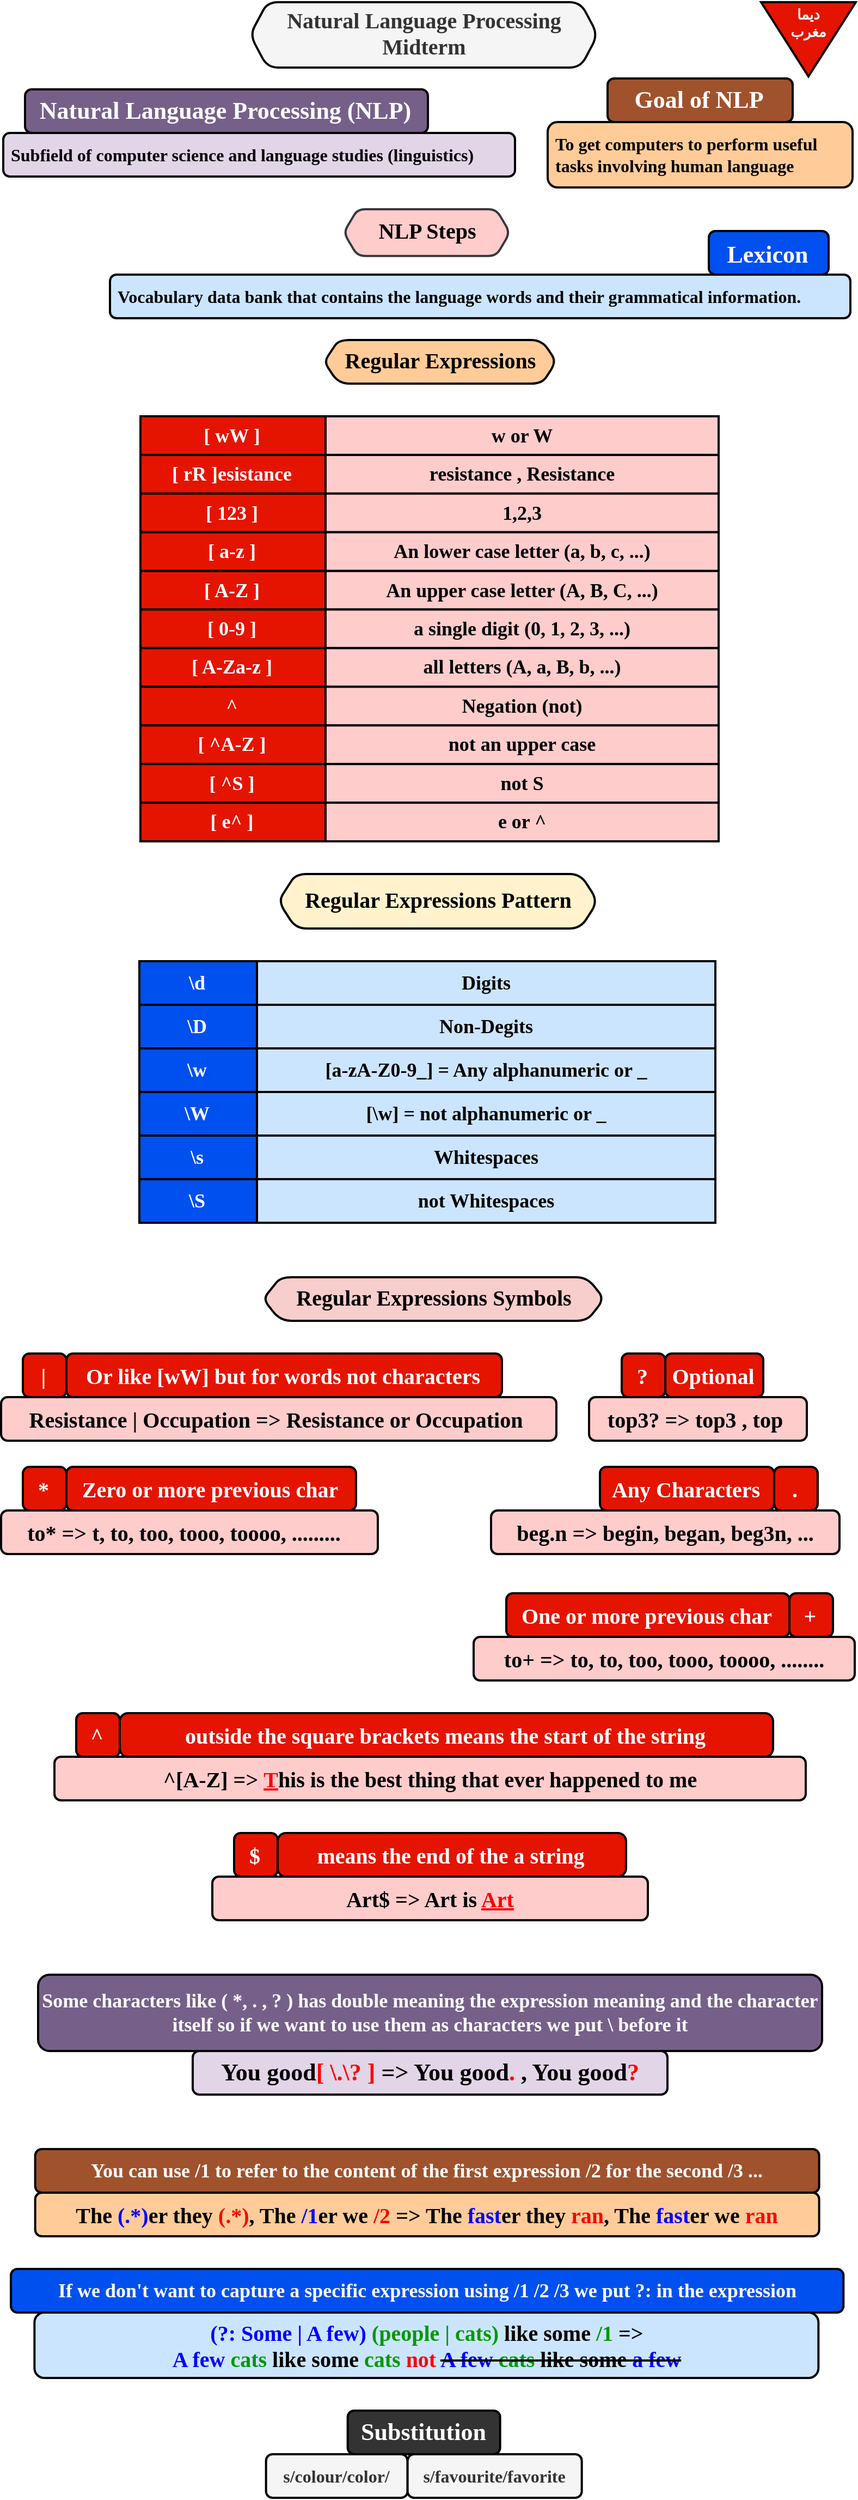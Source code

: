 <mxfile version="24.7.5">
  <diagram name="Page-1" id="H2CSAKvtktDG9g0-fRVA">
    <mxGraphModel dx="1050" dy="638" grid="1" gridSize="10" guides="1" tooltips="1" connect="1" arrows="1" fold="1" page="1" pageScale="1" pageWidth="827" pageHeight="1169" math="0" shadow="0">
      <root>
        <mxCell id="0" />
        <mxCell id="1" parent="0" />
        <mxCell id="0LFpcwXQzsJV74NRomSd-1" value="ديما&lt;br style=&quot;font-size: 13px;&quot;&gt;مغرب" style="triangle;whiteSpace=wrap;html=1;dashed=0;direction=south;fillColor=#e51400;fontColor=#ffffff;strokeColor=#000000;strokeWidth=2;fontFamily=Kufam;fontSource=https%3A%2F%2Ffonts.googleapis.com%2Fcss%3Ffamily%3DKufam;verticalAlign=top;spacingTop=-3;fontStyle=1;fontSize=13;spacingLeft=0;" parent="1" vertex="1">
          <mxGeometry x="720" y="20" width="87" height="68.13" as="geometry" />
        </mxCell>
        <mxCell id="0LFpcwXQzsJV74NRomSd-2" value="Natural Language Processing Midterm" style="shape=hexagon;perimeter=hexagonPerimeter2;whiteSpace=wrap;fixedSize=1;size=16;fillColor=#f5f5f5;strokeColor=#000000;fontFamily=ADLaM Display;fontSize=20;strokeWidth=2;align=center;spacingLeft=0;spacingBottom=5;fillStyle=hachure;fontStyle=1;rounded=1;fontSource=https%3A%2F%2Ffonts.googleapis.com%2Fcss%3Ffamily%3DADLaM%2BDisplay;fontColor=#333333;" parent="1" vertex="1">
          <mxGeometry x="250.68" y="20" width="319.32" height="60" as="geometry" />
        </mxCell>
        <mxCell id="0LFpcwXQzsJV74NRomSd-37" value="" style="group;fontFamily=Mina;fontSource=https%3A%2F%2Ffonts.googleapis.com%2Fcss%3Ffamily%3DMina;" parent="1" vertex="1" connectable="0">
          <mxGeometry x="24" y="100" width="470" height="80" as="geometry" />
        </mxCell>
        <mxCell id="0LFpcwXQzsJV74NRomSd-38" value="Subfield of computer science and language studies (linguistics)" style="rounded=1;whiteSpace=wrap;html=1;hachureGap=4;fontFamily=Mina;strokeWidth=2;fillColor=#e1d5e7;strokeColor=#000000;fontSize=16;fontStyle=1;labelBorderColor=none;textShadow=0;labelBackgroundColor=none;align=left;spacing=7;verticalAlign=middle;fontSource=https%3A%2F%2Ffonts.googleapis.com%2Fcss%3Ffamily%3DMina;" parent="0LFpcwXQzsJV74NRomSd-37" vertex="1">
          <mxGeometry y="40" width="470" height="40" as="geometry" />
        </mxCell>
        <mxCell id="0LFpcwXQzsJV74NRomSd-39" value="Natural Language Processing (NLP)" style="rounded=1;whiteSpace=wrap;html=1;hachureGap=4;fontFamily=Mina;strokeWidth=2;fillColor=#76608a;strokeColor=#000000;fontSize=22;fontStyle=1;labelBorderColor=none;textShadow=0;labelBackgroundColor=none;align=center;spacing=5;verticalAlign=middle;spacingTop=0;spacingRight=2;fontColor=#ffffff;container=0;fontSource=https%3A%2F%2Ffonts.googleapis.com%2Fcss%3Ffamily%3DMina;" parent="0LFpcwXQzsJV74NRomSd-37" vertex="1">
          <mxGeometry x="20" width="370" height="40" as="geometry" />
        </mxCell>
        <mxCell id="0LFpcwXQzsJV74NRomSd-43" value="" style="group;flipH=1;fontFamily=Mina;fontSource=https%3A%2F%2Ffonts.googleapis.com%2Fcss%3Ffamily%3DMina;" parent="1" vertex="1" connectable="0">
          <mxGeometry x="524" y="90" width="280" height="100" as="geometry" />
        </mxCell>
        <mxCell id="0LFpcwXQzsJV74NRomSd-44" value="To get computers to perform useful tasks involving human language" style="rounded=1;whiteSpace=wrap;html=1;hachureGap=4;fontFamily=Mina;strokeWidth=2;fillColor=#ffcc99;strokeColor=#000000;fontSize=16;fontStyle=1;labelBorderColor=none;textShadow=0;labelBackgroundColor=none;align=left;spacing=7;verticalAlign=middle;fontSource=https%3A%2F%2Ffonts.googleapis.com%2Fcss%3Ffamily%3DMina;" parent="0LFpcwXQzsJV74NRomSd-43" vertex="1">
          <mxGeometry y="40" width="280" height="60" as="geometry" />
        </mxCell>
        <mxCell id="0LFpcwXQzsJV74NRomSd-45" value="Goal of NLP" style="rounded=1;whiteSpace=wrap;html=1;hachureGap=4;fontFamily=Mina;strokeWidth=2;fillColor=#a0522d;strokeColor=#000000;fontSize=22;fontStyle=1;labelBorderColor=none;textShadow=0;labelBackgroundColor=none;align=center;spacing=5;verticalAlign=middle;spacingTop=0;spacingRight=2;fontColor=#ffffff;container=0;fontSource=https%3A%2F%2Ffonts.googleapis.com%2Fcss%3Ffamily%3DMina;" parent="0LFpcwXQzsJV74NRomSd-43" vertex="1">
          <mxGeometry x="55" width="170" height="40" as="geometry" />
        </mxCell>
        <mxCell id="0LFpcwXQzsJV74NRomSd-59" value="" style="group;flipH=1;" parent="1" vertex="1" connectable="0">
          <mxGeometry x="122" y="230" width="680" height="80" as="geometry" />
        </mxCell>
        <mxCell id="0LFpcwXQzsJV74NRomSd-60" value="Vocabulary data bank that contains the language words and their grammatical information." style="rounded=1;whiteSpace=wrap;html=1;hachureGap=4;fontFamily=Mina;strokeWidth=2;fillColor=#cce5ff;strokeColor=#000000;fontSize=16;fontStyle=1;labelBorderColor=none;textShadow=0;labelBackgroundColor=none;align=left;spacing=7;verticalAlign=middle;" parent="0LFpcwXQzsJV74NRomSd-59" vertex="1">
          <mxGeometry y="40" width="680" height="40" as="geometry" />
        </mxCell>
        <mxCell id="0LFpcwXQzsJV74NRomSd-61" value="Lexicon" style="rounded=1;whiteSpace=wrap;html=1;hachureGap=4;fontFamily=Mina;strokeWidth=2;fillColor=#0050ef;strokeColor=#000000;fontSize=22;fontStyle=1;labelBorderColor=none;textShadow=0;labelBackgroundColor=none;align=center;spacing=5;verticalAlign=middle;spacingTop=3;spacingRight=2;fontColor=#ffffff;container=0;" parent="0LFpcwXQzsJV74NRomSd-59" vertex="1">
          <mxGeometry x="550" width="110" height="40" as="geometry" />
        </mxCell>
        <mxCell id="0LFpcwXQzsJV74NRomSd-63" value="Regular Expressions" style="shape=hexagon;perimeter=hexagonPerimeter2;whiteSpace=wrap;fixedSize=1;size=13.32;fillColor=#ffcc99;strokeColor=#000000;fontFamily=ADLaM Display;fontSize=20;strokeWidth=2;align=center;spacingLeft=0;spacingBottom=5;fillStyle=hachure;fontStyle=1;rounded=1;fontSource=https%3A%2F%2Ffonts.googleapis.com%2Fcss%3Ffamily%3DADLaM%2BDisplay;" parent="1" vertex="1">
          <mxGeometry x="318.68" y="330" width="213.32" height="40" as="geometry" />
        </mxCell>
        <mxCell id="0LFpcwXQzsJV74NRomSd-135" value="" style="group;rounded=1;arcSize=0;fontSize=18;" parent="1" vertex="1" connectable="0">
          <mxGeometry x="150" y="400" width="531" height="390" as="geometry" />
        </mxCell>
        <mxCell id="0LFpcwXQzsJV74NRomSd-66" value="[ wW ]" style="rounded=1;whiteSpace=wrap;html=1;hachureGap=4;fontFamily=Oxanium;strokeWidth=2;fillColor=#e51400;strokeColor=#000000;fontSize=18;fontStyle=1;labelBorderColor=none;textShadow=0;labelBackgroundColor=none;align=center;spacing=5;verticalAlign=middle;spacingTop=0;spacingRight=2;fontColor=#ffffff;container=0;arcSize=0;fontSource=https%3A%2F%2Ffonts.googleapis.com%2Fcss%3Ffamily%3DOxanium;" parent="0LFpcwXQzsJV74NRomSd-135" vertex="1">
          <mxGeometry width="170" height="35.455" as="geometry" />
        </mxCell>
        <mxCell id="0LFpcwXQzsJV74NRomSd-89" value="[ rR ]esistance" style="rounded=1;whiteSpace=wrap;html=1;hachureGap=4;fontFamily=Oxanium;strokeWidth=2;fillColor=#e51400;strokeColor=#000000;fontSize=18;fontStyle=1;labelBorderColor=none;textShadow=0;labelBackgroundColor=none;align=center;spacing=5;verticalAlign=middle;spacingTop=0;spacingRight=2;fontColor=#ffffff;container=0;arcSize=0;fontSource=https%3A%2F%2Ffonts.googleapis.com%2Fcss%3Ffamily%3DOxanium;" parent="0LFpcwXQzsJV74NRomSd-135" vertex="1">
          <mxGeometry y="35.455" width="170" height="35.455" as="geometry" />
        </mxCell>
        <mxCell id="0LFpcwXQzsJV74NRomSd-93" value="[ 123 ]" style="rounded=1;whiteSpace=wrap;html=1;hachureGap=4;fontFamily=Oxanium;strokeWidth=2;fillColor=#e51400;strokeColor=#000000;fontSize=18;fontStyle=1;labelBorderColor=none;textShadow=0;labelBackgroundColor=none;align=center;spacing=5;verticalAlign=middle;spacingTop=0;spacingRight=2;fontColor=#ffffff;container=0;arcSize=0;fontSource=https%3A%2F%2Ffonts.googleapis.com%2Fcss%3Ffamily%3DOxanium;" parent="0LFpcwXQzsJV74NRomSd-135" vertex="1">
          <mxGeometry y="70.909" width="170" height="35.455" as="geometry" />
        </mxCell>
        <mxCell id="0LFpcwXQzsJV74NRomSd-96" value="[ A-Z ]" style="rounded=1;whiteSpace=wrap;html=1;hachureGap=4;fontFamily=Oxanium;strokeWidth=2;fillColor=#e51400;strokeColor=#000000;fontSize=18;fontStyle=1;labelBorderColor=none;textShadow=0;labelBackgroundColor=none;align=center;spacing=5;verticalAlign=middle;spacingTop=0;spacingRight=2;fontColor=#ffffff;container=0;arcSize=0;fontSource=https%3A%2F%2Ffonts.googleapis.com%2Fcss%3Ffamily%3DOxanium;" parent="0LFpcwXQzsJV74NRomSd-135" vertex="1">
          <mxGeometry y="141.818" width="170" height="35.455" as="geometry" />
        </mxCell>
        <mxCell id="0LFpcwXQzsJV74NRomSd-100" value="[ a-z ]" style="rounded=1;whiteSpace=wrap;html=1;hachureGap=4;fontFamily=Oxanium;strokeWidth=2;fillColor=#e51400;strokeColor=#000000;fontSize=18;fontStyle=1;labelBorderColor=none;textShadow=0;labelBackgroundColor=none;align=center;spacing=5;verticalAlign=middle;spacingTop=0;spacingRight=2;fontColor=#ffffff;container=0;arcSize=0;fontSource=https%3A%2F%2Ffonts.googleapis.com%2Fcss%3Ffamily%3DOxanium;" parent="0LFpcwXQzsJV74NRomSd-135" vertex="1">
          <mxGeometry y="106.364" width="170" height="35.455" as="geometry" />
        </mxCell>
        <mxCell id="0LFpcwXQzsJV74NRomSd-103" value="[ 0-9 ]" style="rounded=1;whiteSpace=wrap;html=1;hachureGap=4;fontFamily=Oxanium;strokeWidth=2;fillColor=#e51400;strokeColor=#000000;fontSize=18;fontStyle=1;labelBorderColor=none;textShadow=0;labelBackgroundColor=none;align=center;spacing=5;verticalAlign=middle;spacingTop=0;spacingRight=2;fontColor=#ffffff;container=0;arcSize=0;fontSource=https%3A%2F%2Ffonts.googleapis.com%2Fcss%3Ffamily%3DOxanium;" parent="0LFpcwXQzsJV74NRomSd-135" vertex="1">
          <mxGeometry y="177.273" width="170" height="35.455" as="geometry" />
        </mxCell>
        <mxCell id="0LFpcwXQzsJV74NRomSd-108" value="[ A-Za-z ]" style="rounded=1;whiteSpace=wrap;html=1;hachureGap=4;fontFamily=Oxanium;strokeWidth=2;fillColor=#e51400;strokeColor=#000000;fontSize=18;fontStyle=1;labelBorderColor=none;textShadow=0;labelBackgroundColor=none;align=center;spacing=5;verticalAlign=middle;spacingTop=0;spacingRight=2;fontColor=#ffffff;container=0;arcSize=0;fontSource=https%3A%2F%2Ffonts.googleapis.com%2Fcss%3Ffamily%3DOxanium;" parent="0LFpcwXQzsJV74NRomSd-135" vertex="1">
          <mxGeometry y="212.727" width="170" height="35.455" as="geometry" />
        </mxCell>
        <mxCell id="0LFpcwXQzsJV74NRomSd-65" value="w or W" style="rounded=1;whiteSpace=wrap;html=1;hachureGap=4;fontFamily=Oxanium;strokeWidth=2;fillColor=#ffcccc;strokeColor=#000000;fontSize=18;fontStyle=1;labelBorderColor=none;textShadow=0;labelBackgroundColor=none;align=center;spacing=7;verticalAlign=middle;arcSize=0;fontSource=https%3A%2F%2Ffonts.googleapis.com%2Fcss%3Ffamily%3DOxanium;horizontal=1;" parent="0LFpcwXQzsJV74NRomSd-135" vertex="1">
          <mxGeometry x="170" width="361" height="35.455" as="geometry" />
        </mxCell>
        <mxCell id="0LFpcwXQzsJV74NRomSd-88" value="resistance , Resistance" style="rounded=1;whiteSpace=wrap;html=1;hachureGap=4;fontFamily=Oxanium;strokeWidth=2;fillColor=#ffcccc;strokeColor=#000000;fontSize=18;fontStyle=1;labelBorderColor=none;textShadow=0;labelBackgroundColor=none;align=center;spacing=7;verticalAlign=middle;arcSize=0;fontSource=https%3A%2F%2Ffonts.googleapis.com%2Fcss%3Ffamily%3DOxanium;horizontal=1;" parent="0LFpcwXQzsJV74NRomSd-135" vertex="1">
          <mxGeometry x="170" y="35.455" width="361" height="35.455" as="geometry" />
        </mxCell>
        <mxCell id="0LFpcwXQzsJV74NRomSd-92" value="1,2,3" style="rounded=1;whiteSpace=wrap;html=1;hachureGap=4;fontFamily=Oxanium;strokeWidth=2;fillColor=#ffcccc;strokeColor=#000000;fontSize=18;fontStyle=1;labelBorderColor=none;textShadow=0;labelBackgroundColor=none;align=center;spacing=7;verticalAlign=middle;arcSize=0;fontSource=https%3A%2F%2Ffonts.googleapis.com%2Fcss%3Ffamily%3DOxanium;horizontal=1;" parent="0LFpcwXQzsJV74NRomSd-135" vertex="1">
          <mxGeometry x="170" y="70.909" width="361" height="35.455" as="geometry" />
        </mxCell>
        <mxCell id="0LFpcwXQzsJV74NRomSd-95" value="An upper case letter (A, B, C, ...)" style="rounded=1;whiteSpace=wrap;html=1;hachureGap=4;fontFamily=Oxanium;strokeWidth=2;fillColor=#ffcccc;strokeColor=#000000;fontSize=18;fontStyle=1;labelBorderColor=none;textShadow=0;labelBackgroundColor=none;align=center;spacing=7;verticalAlign=middle;arcSize=0;fontSource=https%3A%2F%2Ffonts.googleapis.com%2Fcss%3Ffamily%3DOxanium;horizontal=1;" parent="0LFpcwXQzsJV74NRomSd-135" vertex="1">
          <mxGeometry x="170" y="141.818" width="361" height="35.455" as="geometry" />
        </mxCell>
        <mxCell id="0LFpcwXQzsJV74NRomSd-99" value="An lower case letter (a, b, c, ...)" style="rounded=1;whiteSpace=wrap;html=1;hachureGap=4;fontFamily=Oxanium;strokeWidth=2;fillColor=#ffcccc;strokeColor=#000000;fontSize=18;fontStyle=1;labelBorderColor=none;textShadow=0;labelBackgroundColor=none;align=center;spacing=7;verticalAlign=middle;arcSize=0;fontSource=https%3A%2F%2Ffonts.googleapis.com%2Fcss%3Ffamily%3DOxanium;horizontal=1;" parent="0LFpcwXQzsJV74NRomSd-135" vertex="1">
          <mxGeometry x="170" y="106.364" width="361" height="35.455" as="geometry" />
        </mxCell>
        <mxCell id="0LFpcwXQzsJV74NRomSd-102" value="a single digit (0, 1, 2, 3, ...)" style="rounded=1;whiteSpace=wrap;html=1;hachureGap=4;fontFamily=Oxanium;strokeWidth=2;fillColor=#ffcccc;strokeColor=#000000;fontSize=18;fontStyle=1;labelBorderColor=none;textShadow=0;labelBackgroundColor=none;align=center;spacing=7;verticalAlign=middle;arcSize=0;fontSource=https%3A%2F%2Ffonts.googleapis.com%2Fcss%3Ffamily%3DOxanium;horizontal=1;" parent="0LFpcwXQzsJV74NRomSd-135" vertex="1">
          <mxGeometry x="170" y="177.273" width="361" height="35.455" as="geometry" />
        </mxCell>
        <mxCell id="0LFpcwXQzsJV74NRomSd-107" value="all letters (A, a, B, b, ...)" style="rounded=1;whiteSpace=wrap;html=1;hachureGap=4;fontFamily=Oxanium;strokeWidth=2;fillColor=#ffcccc;strokeColor=#000000;fontSize=18;fontStyle=1;labelBorderColor=none;textShadow=0;labelBackgroundColor=none;align=center;spacing=7;verticalAlign=middle;arcSize=0;fontSource=https%3A%2F%2Ffonts.googleapis.com%2Fcss%3Ffamily%3DOxanium;horizontal=1;" parent="0LFpcwXQzsJV74NRomSd-135" vertex="1">
          <mxGeometry x="170" y="212.727" width="361" height="35.455" as="geometry" />
        </mxCell>
        <mxCell id="0LFpcwXQzsJV74NRomSd-126" value="^" style="rounded=1;whiteSpace=wrap;html=1;hachureGap=4;fontFamily=Oxanium;strokeWidth=2;fillColor=#e51400;strokeColor=#000000;fontSize=18;fontStyle=1;labelBorderColor=none;textShadow=0;labelBackgroundColor=none;align=center;spacing=5;verticalAlign=middle;spacingTop=0;spacingRight=2;fontColor=#ffffff;container=0;arcSize=0;fontSource=https%3A%2F%2Ffonts.googleapis.com%2Fcss%3Ffamily%3DOxanium;" parent="0LFpcwXQzsJV74NRomSd-135" vertex="1">
          <mxGeometry y="248.182" width="170" height="35.455" as="geometry" />
        </mxCell>
        <mxCell id="0LFpcwXQzsJV74NRomSd-127" value="Negation (not)" style="rounded=1;whiteSpace=wrap;html=1;hachureGap=4;fontFamily=Oxanium;strokeWidth=2;fillColor=#ffcccc;strokeColor=#000000;fontSize=18;fontStyle=1;labelBorderColor=none;textShadow=0;labelBackgroundColor=none;align=center;spacing=7;verticalAlign=middle;arcSize=0;fontSource=https%3A%2F%2Ffonts.googleapis.com%2Fcss%3Ffamily%3DOxanium;horizontal=1;" parent="0LFpcwXQzsJV74NRomSd-135" vertex="1">
          <mxGeometry x="170" y="248.182" width="361" height="35.455" as="geometry" />
        </mxCell>
        <mxCell id="0LFpcwXQzsJV74NRomSd-128" value="[ &lt;font style=&quot;font-size: 18px;&quot;&gt;^&lt;/font&gt;A-Z ]" style="rounded=1;whiteSpace=wrap;html=1;hachureGap=4;fontFamily=Oxanium;strokeWidth=2;fillColor=#e51400;strokeColor=#000000;fontSize=18;fontStyle=1;labelBorderColor=none;textShadow=0;labelBackgroundColor=none;align=center;spacing=5;verticalAlign=middle;spacingTop=0;spacingRight=2;fontColor=#ffffff;container=0;arcSize=0;fontSource=https%3A%2F%2Ffonts.googleapis.com%2Fcss%3Ffamily%3DOxanium;" parent="0LFpcwXQzsJV74NRomSd-135" vertex="1">
          <mxGeometry y="283.636" width="170" height="35.455" as="geometry" />
        </mxCell>
        <mxCell id="0LFpcwXQzsJV74NRomSd-129" value="[ ^S ]" style="rounded=1;whiteSpace=wrap;html=1;hachureGap=4;fontFamily=Oxanium;strokeWidth=2;fillColor=#e51400;strokeColor=#000000;fontSize=18;fontStyle=1;labelBorderColor=none;textShadow=0;labelBackgroundColor=none;align=center;spacing=5;verticalAlign=middle;spacingTop=0;spacingRight=2;fontColor=#ffffff;container=0;arcSize=0;fontSource=https%3A%2F%2Ffonts.googleapis.com%2Fcss%3Ffamily%3DOxanium;" parent="0LFpcwXQzsJV74NRomSd-135" vertex="1">
          <mxGeometry y="319.091" width="170" height="35.455" as="geometry" />
        </mxCell>
        <mxCell id="0LFpcwXQzsJV74NRomSd-130" value="[ e^ ]" style="rounded=1;whiteSpace=wrap;html=1;hachureGap=4;fontFamily=Oxanium;strokeWidth=2;fillColor=#e51400;strokeColor=#000000;fontSize=18;fontStyle=1;labelBorderColor=none;textShadow=0;labelBackgroundColor=none;align=center;spacing=5;verticalAlign=middle;spacingTop=0;spacingRight=2;fontColor=#ffffff;container=0;arcSize=0;fontSource=https%3A%2F%2Ffonts.googleapis.com%2Fcss%3Ffamily%3DOxanium;" parent="0LFpcwXQzsJV74NRomSd-135" vertex="1">
          <mxGeometry y="354.545" width="170" height="35.455" as="geometry" />
        </mxCell>
        <mxCell id="0LFpcwXQzsJV74NRomSd-131" value="not an upper case" style="rounded=1;whiteSpace=wrap;html=1;hachureGap=4;fontFamily=Oxanium;strokeWidth=2;fillColor=#ffcccc;strokeColor=#000000;fontSize=18;fontStyle=1;labelBorderColor=none;textShadow=0;labelBackgroundColor=none;align=center;spacing=7;verticalAlign=middle;arcSize=0;fontSource=https%3A%2F%2Ffonts.googleapis.com%2Fcss%3Ffamily%3DOxanium;horizontal=1;" parent="0LFpcwXQzsJV74NRomSd-135" vertex="1">
          <mxGeometry x="170" y="283.636" width="361" height="35.455" as="geometry" />
        </mxCell>
        <mxCell id="0LFpcwXQzsJV74NRomSd-132" value="not S" style="rounded=1;whiteSpace=wrap;html=1;hachureGap=4;fontFamily=Oxanium;strokeWidth=2;fillColor=#ffcccc;strokeColor=#000000;fontSize=18;fontStyle=1;labelBorderColor=none;textShadow=0;labelBackgroundColor=none;align=center;spacing=7;verticalAlign=middle;arcSize=0;fontSource=https%3A%2F%2Ffonts.googleapis.com%2Fcss%3Ffamily%3DOxanium;horizontal=1;" parent="0LFpcwXQzsJV74NRomSd-135" vertex="1">
          <mxGeometry x="170" y="319.091" width="361" height="35.455" as="geometry" />
        </mxCell>
        <mxCell id="0LFpcwXQzsJV74NRomSd-133" value="e or ^" style="rounded=1;whiteSpace=wrap;html=1;hachureGap=4;fontFamily=Oxanium;strokeWidth=2;fillColor=#ffcccc;strokeColor=#000000;fontSize=18;fontStyle=1;labelBorderColor=none;textShadow=0;labelBackgroundColor=none;align=center;spacing=7;verticalAlign=middle;arcSize=0;fontSource=https%3A%2F%2Ffonts.googleapis.com%2Fcss%3Ffamily%3DOxanium;horizontal=1;" parent="0LFpcwXQzsJV74NRomSd-135" vertex="1">
          <mxGeometry x="170" y="354.545" width="361" height="35.455" as="geometry" />
        </mxCell>
        <mxCell id="0LFpcwXQzsJV74NRomSd-137" value="Regular Expressions Pattern" style="shape=hexagon;perimeter=hexagonPerimeter2;whiteSpace=wrap;fixedSize=1;size=16;fillColor=#fff2cc;strokeColor=#000000;fontFamily=ADLaM Display;fontSize=20;strokeWidth=2;align=center;spacingLeft=0;spacingBottom=5;fillStyle=hachure;fontStyle=1;rounded=1;fontSource=https%3A%2F%2Ffonts.googleapis.com%2Fcss%3Ffamily%3DADLaM%2BDisplay;" parent="1" vertex="1">
          <mxGeometry x="276.68" y="820" width="293.32" height="50" as="geometry" />
        </mxCell>
        <mxCell id="0LFpcwXQzsJV74NRomSd-163" value="" style="group;fontSize=18;" parent="1" vertex="1" connectable="0">
          <mxGeometry x="149" y="900" width="529" height="240" as="geometry" />
        </mxCell>
        <mxCell id="0LFpcwXQzsJV74NRomSd-161" value="" style="group;fontSize=18;" parent="0LFpcwXQzsJV74NRomSd-163" vertex="1" connectable="0">
          <mxGeometry width="108" height="240" as="geometry" />
        </mxCell>
        <mxCell id="0LFpcwXQzsJV74NRomSd-139" value="\d" style="rounded=1;whiteSpace=wrap;html=1;hachureGap=4;fontFamily=Oxanium;strokeWidth=2;fillColor=#0050ef;strokeColor=#000000;fontSize=18;fontStyle=1;labelBorderColor=none;textShadow=0;labelBackgroundColor=none;align=center;spacing=5;verticalAlign=middle;spacingTop=0;spacingRight=2;fontColor=#ffffff;container=0;arcSize=0;fontSource=https%3A%2F%2Ffonts.googleapis.com%2Fcss%3Ffamily%3DOxanium;" parent="0LFpcwXQzsJV74NRomSd-161" vertex="1">
          <mxGeometry width="108" height="40" as="geometry" />
        </mxCell>
        <mxCell id="0LFpcwXQzsJV74NRomSd-140" value="\D" style="rounded=1;whiteSpace=wrap;html=1;hachureGap=4;fontFamily=Oxanium;strokeWidth=2;fillColor=#0050ef;strokeColor=#000000;fontSize=18;fontStyle=1;labelBorderColor=none;textShadow=0;labelBackgroundColor=none;align=center;spacing=5;verticalAlign=middle;spacingTop=0;spacingRight=2;fontColor=#ffffff;container=0;arcSize=0;fontSource=https%3A%2F%2Ffonts.googleapis.com%2Fcss%3Ffamily%3DOxanium;" parent="0LFpcwXQzsJV74NRomSd-161" vertex="1">
          <mxGeometry y="40" width="108" height="40" as="geometry" />
        </mxCell>
        <mxCell id="0LFpcwXQzsJV74NRomSd-141" value="\w" style="rounded=1;whiteSpace=wrap;html=1;hachureGap=4;fontFamily=Oxanium;strokeWidth=2;fillColor=#0050ef;strokeColor=#000000;fontSize=18;fontStyle=1;labelBorderColor=none;textShadow=0;labelBackgroundColor=none;align=center;spacing=5;verticalAlign=middle;spacingTop=0;spacingRight=2;fontColor=#ffffff;container=0;arcSize=0;fontSource=https%3A%2F%2Ffonts.googleapis.com%2Fcss%3Ffamily%3DOxanium;" parent="0LFpcwXQzsJV74NRomSd-161" vertex="1">
          <mxGeometry y="80" width="108" height="40" as="geometry" />
        </mxCell>
        <mxCell id="0LFpcwXQzsJV74NRomSd-142" value="\s" style="rounded=1;whiteSpace=wrap;html=1;hachureGap=4;fontFamily=Oxanium;strokeWidth=2;fillColor=#0050ef;strokeColor=#000000;fontSize=18;fontStyle=1;labelBorderColor=none;textShadow=0;labelBackgroundColor=none;align=center;spacing=5;verticalAlign=middle;spacingTop=0;spacingRight=2;fontColor=#ffffff;container=0;arcSize=0;fontSource=https%3A%2F%2Ffonts.googleapis.com%2Fcss%3Ffamily%3DOxanium;" parent="0LFpcwXQzsJV74NRomSd-161" vertex="1">
          <mxGeometry y="160" width="108" height="40" as="geometry" />
        </mxCell>
        <mxCell id="0LFpcwXQzsJV74NRomSd-143" value="\W" style="rounded=1;whiteSpace=wrap;html=1;hachureGap=4;fontFamily=Oxanium;strokeWidth=2;fillColor=#0050ef;strokeColor=#000000;fontSize=18;fontStyle=1;labelBorderColor=none;textShadow=0;labelBackgroundColor=none;align=center;spacing=5;verticalAlign=middle;spacingTop=0;spacingRight=2;fontColor=#ffffff;container=0;arcSize=0;fontSource=https%3A%2F%2Ffonts.googleapis.com%2Fcss%3Ffamily%3DOxanium;" parent="0LFpcwXQzsJV74NRomSd-161" vertex="1">
          <mxGeometry y="120" width="108" height="40" as="geometry" />
        </mxCell>
        <mxCell id="0LFpcwXQzsJV74NRomSd-144" value="\S" style="rounded=1;whiteSpace=wrap;html=1;hachureGap=4;fontFamily=Oxanium;strokeWidth=2;fillColor=#0050ef;strokeColor=#000000;fontSize=18;fontStyle=1;labelBorderColor=none;textShadow=0;labelBackgroundColor=none;align=center;spacing=5;verticalAlign=middle;spacingTop=0;spacingRight=2;fontColor=#ffffff;container=0;arcSize=0;fontSource=https%3A%2F%2Ffonts.googleapis.com%2Fcss%3Ffamily%3DOxanium;" parent="0LFpcwXQzsJV74NRomSd-161" vertex="1">
          <mxGeometry y="200" width="108" height="40" as="geometry" />
        </mxCell>
        <mxCell id="0LFpcwXQzsJV74NRomSd-162" value="" style="group;fontSize=18;" parent="0LFpcwXQzsJV74NRomSd-163" vertex="1" connectable="0">
          <mxGeometry x="108" width="421" height="240" as="geometry" />
        </mxCell>
        <mxCell id="0LFpcwXQzsJV74NRomSd-146" value="Digits" style="rounded=1;whiteSpace=wrap;html=1;hachureGap=4;fontFamily=Oxanium;strokeWidth=2;fillColor=#cce5ff;strokeColor=#000000;fontSize=18;fontStyle=1;labelBorderColor=none;textShadow=0;labelBackgroundColor=none;align=center;spacing=7;verticalAlign=middle;arcSize=0;fontSource=https%3A%2F%2Ffonts.googleapis.com%2Fcss%3Ffamily%3DOxanium;horizontal=1;" parent="0LFpcwXQzsJV74NRomSd-162" vertex="1">
          <mxGeometry width="421.0" height="40" as="geometry" />
        </mxCell>
        <mxCell id="0LFpcwXQzsJV74NRomSd-147" value="Non-Degits" style="rounded=1;whiteSpace=wrap;html=1;hachureGap=4;fontFamily=Oxanium;strokeWidth=2;fillColor=#cce5ff;strokeColor=#000000;fontSize=18;fontStyle=1;labelBorderColor=none;textShadow=0;labelBackgroundColor=none;align=center;spacing=7;verticalAlign=middle;arcSize=0;fontSource=https%3A%2F%2Ffonts.googleapis.com%2Fcss%3Ffamily%3DOxanium;horizontal=1;" parent="0LFpcwXQzsJV74NRomSd-162" vertex="1">
          <mxGeometry y="40" width="421.0" height="40" as="geometry" />
        </mxCell>
        <mxCell id="0LFpcwXQzsJV74NRomSd-148" value="[a-zA-Z0-9_] = Any alphanumeric or _" style="rounded=1;whiteSpace=wrap;html=1;hachureGap=4;fontFamily=Oxanium;strokeWidth=2;fillColor=#cce5ff;strokeColor=#000000;fontSize=18;fontStyle=1;labelBorderColor=none;textShadow=0;labelBackgroundColor=none;align=center;spacing=7;verticalAlign=middle;arcSize=0;fontSource=https%3A%2F%2Ffonts.googleapis.com%2Fcss%3Ffamily%3DOxanium;horizontal=1;" parent="0LFpcwXQzsJV74NRomSd-162" vertex="1">
          <mxGeometry y="80" width="421.0" height="40" as="geometry" />
        </mxCell>
        <mxCell id="0LFpcwXQzsJV74NRomSd-149" value="Whitespaces" style="rounded=1;whiteSpace=wrap;html=1;hachureGap=4;fontFamily=Oxanium;strokeWidth=2;fillColor=#cce5ff;strokeColor=#000000;fontSize=18;fontStyle=1;labelBorderColor=none;textShadow=0;labelBackgroundColor=none;align=center;spacing=7;verticalAlign=middle;arcSize=0;fontSource=https%3A%2F%2Ffonts.googleapis.com%2Fcss%3Ffamily%3DOxanium;horizontal=1;" parent="0LFpcwXQzsJV74NRomSd-162" vertex="1">
          <mxGeometry y="160" width="421.0" height="40" as="geometry" />
        </mxCell>
        <mxCell id="0LFpcwXQzsJV74NRomSd-150" value="[\w] = not alphanumeric or _" style="rounded=1;whiteSpace=wrap;html=1;hachureGap=4;fontFamily=Oxanium;strokeWidth=2;fillColor=#cce5ff;strokeColor=#000000;fontSize=18;fontStyle=1;labelBorderColor=none;textShadow=0;labelBackgroundColor=none;align=center;spacing=7;verticalAlign=middle;arcSize=0;fontSource=https%3A%2F%2Ffonts.googleapis.com%2Fcss%3Ffamily%3DOxanium;horizontal=1;" parent="0LFpcwXQzsJV74NRomSd-162" vertex="1">
          <mxGeometry y="120" width="421.0" height="40" as="geometry" />
        </mxCell>
        <mxCell id="0LFpcwXQzsJV74NRomSd-151" value="not Whitespaces" style="rounded=1;whiteSpace=wrap;html=1;hachureGap=4;fontFamily=Oxanium;strokeWidth=2;fillColor=#cce5ff;strokeColor=#000000;fontSize=18;fontStyle=1;labelBorderColor=none;textShadow=0;labelBackgroundColor=none;align=center;spacing=7;verticalAlign=middle;arcSize=0;fontSource=https%3A%2F%2Ffonts.googleapis.com%2Fcss%3Ffamily%3DOxanium;horizontal=1;" parent="0LFpcwXQzsJV74NRomSd-162" vertex="1">
          <mxGeometry y="200" width="421.0" height="40" as="geometry" />
        </mxCell>
        <mxCell id="s9oMaEMY_cacr7bRn5Ck-16" value="Regular Expressions Symbols" style="shape=hexagon;perimeter=hexagonPerimeter2;whiteSpace=wrap;fixedSize=1;size=16;fillColor=#f8cecc;strokeColor=#000000;fontFamily=ADLaM Display;fontSize=20;strokeWidth=2;align=center;spacingLeft=0;spacingBottom=5;fillStyle=hachure;fontStyle=1;rounded=1;fontSource=https%3A%2F%2Ffonts.googleapis.com%2Fcss%3Ffamily%3DADLaM%2BDisplay;" parent="1" vertex="1">
          <mxGeometry x="262.68" y="1190" width="313.32" height="40" as="geometry" />
        </mxCell>
        <mxCell id="-hatxJrKLocy_wLJWjiz-1" value="" style="group;fontSize=20;" parent="1" vertex="1" connectable="0">
          <mxGeometry x="22" y="1260" width="510" height="80" as="geometry" />
        </mxCell>
        <mxCell id="s9oMaEMY_cacr7bRn5Ck-18" value="Resistance | Occupation =&amp;gt; Resistance&amp;nbsp;or Occupation&amp;nbsp;" style="rounded=1;whiteSpace=wrap;html=1;hachureGap=4;fontFamily=Oxanium;strokeWidth=2;fillColor=#ffcccc;strokeColor=#000000;fontSize=20;fontStyle=1;labelBorderColor=none;textShadow=0;labelBackgroundColor=none;align=center;spacing=7;verticalAlign=middle;fontSource=https%3A%2F%2Ffonts.googleapis.com%2Fcss%3Ffamily%3DOxanium;" parent="-hatxJrKLocy_wLJWjiz-1" vertex="1">
          <mxGeometry y="40" width="510" height="40" as="geometry" />
        </mxCell>
        <mxCell id="s9oMaEMY_cacr7bRn5Ck-19" value="|" style="rounded=1;whiteSpace=wrap;html=1;hachureGap=4;fontFamily=Oxanium;strokeWidth=2;fillColor=#e51400;strokeColor=#000000;fontSize=20;fontStyle=1;labelBorderColor=none;textShadow=0;labelBackgroundColor=none;align=center;spacing=5;verticalAlign=middle;spacingTop=0;spacingRight=2;fontColor=#ffffff;container=0;fontSource=https%3A%2F%2Ffonts.googleapis.com%2Fcss%3Ffamily%3DOxanium;" parent="-hatxJrKLocy_wLJWjiz-1" vertex="1">
          <mxGeometry x="20" width="40" height="40" as="geometry" />
        </mxCell>
        <mxCell id="s9oMaEMY_cacr7bRn5Ck-20" value="Or like [wW] but for words not characters" style="rounded=1;whiteSpace=wrap;html=1;hachureGap=4;fontFamily=Oxanium;strokeWidth=2;fillColor=#e51400;strokeColor=#000000;fontSize=20;fontStyle=1;labelBorderColor=none;textShadow=0;labelBackgroundColor=none;align=center;spacing=5;verticalAlign=middle;spacingTop=0;spacingRight=2;fontColor=#ffffff;container=0;fontSource=https%3A%2F%2Ffonts.googleapis.com%2Fcss%3Ffamily%3DOxanium;" parent="-hatxJrKLocy_wLJWjiz-1" vertex="1">
          <mxGeometry x="60" width="400" height="40" as="geometry" />
        </mxCell>
        <mxCell id="-hatxJrKLocy_wLJWjiz-10" value="" style="group;fontSize=20;" parent="1" vertex="1" connectable="0">
          <mxGeometry x="562" y="1260" width="200" height="80" as="geometry" />
        </mxCell>
        <mxCell id="-hatxJrKLocy_wLJWjiz-11" value="top3? =&amp;gt; top3 , top&amp;nbsp;" style="rounded=1;whiteSpace=wrap;html=1;hachureGap=4;fontFamily=Oxanium;strokeWidth=2;fillColor=#ffcccc;strokeColor=#000000;fontSize=20;fontStyle=1;labelBorderColor=none;textShadow=0;labelBackgroundColor=none;align=center;spacing=7;verticalAlign=middle;fontSource=https%3A%2F%2Ffonts.googleapis.com%2Fcss%3Ffamily%3DOxanium;" parent="-hatxJrKLocy_wLJWjiz-10" vertex="1">
          <mxGeometry y="40" width="200" height="40" as="geometry" />
        </mxCell>
        <mxCell id="-hatxJrKLocy_wLJWjiz-12" value="?" style="rounded=1;whiteSpace=wrap;html=1;hachureGap=4;fontFamily=Oxanium;strokeWidth=2;fillColor=#e51400;strokeColor=#000000;fontSize=20;fontStyle=1;labelBorderColor=none;textShadow=0;labelBackgroundColor=none;align=center;spacing=5;verticalAlign=middle;spacingTop=0;spacingRight=2;fontColor=#ffffff;container=0;fontSource=https%3A%2F%2Ffonts.googleapis.com%2Fcss%3Ffamily%3DOxanium;" parent="-hatxJrKLocy_wLJWjiz-10" vertex="1">
          <mxGeometry x="30" width="40" height="40" as="geometry" />
        </mxCell>
        <mxCell id="-hatxJrKLocy_wLJWjiz-13" value="Optional" style="rounded=1;whiteSpace=wrap;html=1;hachureGap=4;fontFamily=Oxanium;strokeWidth=2;fillColor=#e51400;strokeColor=#000000;fontSize=20;fontStyle=1;labelBorderColor=none;textShadow=0;labelBackgroundColor=none;align=center;spacing=5;verticalAlign=middle;spacingTop=0;spacingRight=2;fontColor=#ffffff;container=0;fontSource=https%3A%2F%2Ffonts.googleapis.com%2Fcss%3Ffamily%3DOxanium;" parent="-hatxJrKLocy_wLJWjiz-10" vertex="1">
          <mxGeometry x="70" width="90" height="40" as="geometry" />
        </mxCell>
        <mxCell id="-hatxJrKLocy_wLJWjiz-18" value="" style="group;flipH=1;fontSize=20;" parent="1" vertex="1" connectable="0">
          <mxGeometry x="426" y="1480" width="380" height="80" as="geometry" />
        </mxCell>
        <mxCell id="-hatxJrKLocy_wLJWjiz-19" value="to+ =&amp;gt; to, to, too, tooo, toooo, ........" style="rounded=1;whiteSpace=wrap;html=1;hachureGap=4;fontFamily=Oxanium;strokeWidth=2;fillColor=#ffcccc;strokeColor=#000000;fontSize=20;fontStyle=1;labelBorderColor=none;textShadow=0;labelBackgroundColor=none;align=center;spacing=7;verticalAlign=middle;fontSource=https%3A%2F%2Ffonts.googleapis.com%2Fcss%3Ffamily%3DOxanium;" parent="-hatxJrKLocy_wLJWjiz-18" vertex="1">
          <mxGeometry x="30" y="40" width="350" height="40" as="geometry" />
        </mxCell>
        <mxCell id="-hatxJrKLocy_wLJWjiz-20" value="+" style="rounded=1;whiteSpace=wrap;html=1;hachureGap=4;fontFamily=Oxanium;strokeWidth=2;fillColor=#e51400;strokeColor=#000000;fontSize=20;fontStyle=1;labelBorderColor=none;textShadow=0;labelBackgroundColor=none;align=center;spacing=5;verticalAlign=middle;spacingTop=0;spacingRight=2;fontColor=#ffffff;container=0;fontSource=https%3A%2F%2Ffonts.googleapis.com%2Fcss%3Ffamily%3DOxanium;" parent="-hatxJrKLocy_wLJWjiz-18" vertex="1">
          <mxGeometry x="320" width="40" height="40" as="geometry" />
        </mxCell>
        <mxCell id="-hatxJrKLocy_wLJWjiz-21" value="One or more previous char" style="rounded=1;whiteSpace=wrap;html=1;hachureGap=4;fontFamily=Oxanium;strokeWidth=2;fillColor=#e51400;strokeColor=#000000;fontSize=20;fontStyle=1;labelBorderColor=none;textShadow=0;labelBackgroundColor=none;align=center;spacing=5;verticalAlign=middle;spacingTop=0;spacingRight=2;fontColor=#ffffff;container=0;fontSource=https%3A%2F%2Ffonts.googleapis.com%2Fcss%3Ffamily%3DOxanium;" parent="-hatxJrKLocy_wLJWjiz-18" vertex="1">
          <mxGeometry x="60" width="260" height="40" as="geometry" />
        </mxCell>
        <mxCell id="-hatxJrKLocy_wLJWjiz-22" value="" style="group;fontSize=20;" parent="1" vertex="1" connectable="0">
          <mxGeometry x="71" y="1590" width="690" height="80" as="geometry" />
        </mxCell>
        <mxCell id="-hatxJrKLocy_wLJWjiz-24" value="^" style="rounded=1;whiteSpace=wrap;html=1;hachureGap=4;fontFamily=Oxanium;strokeWidth=2;fillColor=#e51400;strokeColor=#000000;fontSize=20;fontStyle=1;labelBorderColor=none;textShadow=0;labelBackgroundColor=none;align=center;spacing=5;verticalAlign=middle;spacingTop=0;spacingRight=2;fontColor=#ffffff;container=0;fontSource=https%3A%2F%2Ffonts.googleapis.com%2Fcss%3Ffamily%3DOxanium;" parent="-hatxJrKLocy_wLJWjiz-22" vertex="1">
          <mxGeometry x="20" width="40" height="40" as="geometry" />
        </mxCell>
        <mxCell id="-hatxJrKLocy_wLJWjiz-25" value="outside the square brackets means the start of the string" style="rounded=1;whiteSpace=wrap;html=1;hachureGap=4;fontFamily=Oxanium;strokeWidth=2;fillColor=#e51400;strokeColor=#000000;fontSize=20;fontStyle=1;labelBorderColor=none;textShadow=0;labelBackgroundColor=none;align=center;spacing=5;verticalAlign=middle;spacingTop=0;spacingRight=2;fontColor=#ffffff;container=0;fontSource=https%3A%2F%2Ffonts.googleapis.com%2Fcss%3Ffamily%3DOxanium;arcSize=19;" parent="-hatxJrKLocy_wLJWjiz-22" vertex="1">
          <mxGeometry x="60" width="600" height="40" as="geometry" />
        </mxCell>
        <mxCell id="-hatxJrKLocy_wLJWjiz-23" value="^[A-Z] =&amp;gt;&amp;nbsp;&lt;font style=&quot;font-size: 20px;&quot; color=&quot;#ff0000&quot;&gt;&lt;u style=&quot;font-size: 20px;&quot;&gt;T&lt;/u&gt;&lt;/font&gt;his is the best thing that ever happened to me" style="rounded=1;whiteSpace=wrap;html=1;hachureGap=4;fontFamily=Oxanium;strokeWidth=2;fillColor=#ffcccc;strokeColor=#000000;fontSize=20;fontStyle=1;labelBorderColor=none;textShadow=0;labelBackgroundColor=none;align=center;spacing=7;verticalAlign=middle;fontSource=https%3A%2F%2Ffonts.googleapis.com%2Fcss%3Ffamily%3DOxanium;" parent="-hatxJrKLocy_wLJWjiz-22" vertex="1">
          <mxGeometry y="40" width="690" height="40" as="geometry" />
        </mxCell>
        <mxCell id="-hatxJrKLocy_wLJWjiz-26" value="" style="group;fontSize=20;" parent="1" vertex="1" connectable="0">
          <mxGeometry x="216" y="1700" width="400" height="80" as="geometry" />
        </mxCell>
        <mxCell id="-hatxJrKLocy_wLJWjiz-27" value="$" style="rounded=1;whiteSpace=wrap;html=1;hachureGap=4;fontFamily=Oxanium;strokeWidth=2;fillColor=#e51400;strokeColor=#000000;fontSize=20;fontStyle=1;labelBorderColor=none;textShadow=0;labelBackgroundColor=none;align=center;spacing=5;verticalAlign=middle;spacingTop=0;spacingRight=2;fontColor=#ffffff;container=0;fontSource=https%3A%2F%2Ffonts.googleapis.com%2Fcss%3Ffamily%3DOxanium;" parent="-hatxJrKLocy_wLJWjiz-26" vertex="1">
          <mxGeometry x="20" width="40" height="40" as="geometry" />
        </mxCell>
        <mxCell id="-hatxJrKLocy_wLJWjiz-28" value="means the end of the a string" style="rounded=1;whiteSpace=wrap;html=1;hachureGap=4;fontFamily=Oxanium;strokeWidth=2;fillColor=#e51400;strokeColor=#000000;fontSize=20;fontStyle=1;labelBorderColor=none;textShadow=0;labelBackgroundColor=none;align=center;spacing=5;verticalAlign=middle;spacingTop=0;spacingRight=2;fontColor=#ffffff;container=0;fontSource=https%3A%2F%2Ffonts.googleapis.com%2Fcss%3Ffamily%3DOxanium;arcSize=19;" parent="-hatxJrKLocy_wLJWjiz-26" vertex="1">
          <mxGeometry x="60" width="320" height="40" as="geometry" />
        </mxCell>
        <mxCell id="-hatxJrKLocy_wLJWjiz-29" value="Art$ =&amp;gt; Art is &lt;font style=&quot;font-size: 20px;&quot; color=&quot;#ff0000&quot;&gt;&lt;u style=&quot;font-size: 20px;&quot;&gt;Art&lt;/u&gt;&lt;/font&gt;" style="rounded=1;whiteSpace=wrap;html=1;hachureGap=4;fontFamily=Oxanium;strokeWidth=2;fillColor=#ffcccc;strokeColor=#000000;fontSize=20;fontStyle=1;labelBorderColor=none;textShadow=0;labelBackgroundColor=none;align=center;spacing=7;verticalAlign=middle;fontSource=https%3A%2F%2Ffonts.googleapis.com%2Fcss%3Ffamily%3DOxanium;" parent="-hatxJrKLocy_wLJWjiz-26" vertex="1">
          <mxGeometry y="40" width="400" height="40" as="geometry" />
        </mxCell>
        <mxCell id="-hatxJrKLocy_wLJWjiz-30" value="&lt;b&gt;Some characters like ( *, . , ? ) has double meaning the expression meaning and the character itself so if we want to use them as characters we put \ before it&lt;/b&gt;" style="rounded=1;whiteSpace=wrap;html=1;strokeWidth=2;fillColor=#76608a;strokeColor=#000000;fontFamily=Oxanium;fontSize=18;fontSource=https%3A%2F%2Ffonts.googleapis.com%2Fcss%3Ffamily%3DOxanium;fontColor=#ffffff;" parent="1" vertex="1">
          <mxGeometry x="56.0" y="1830" width="720" height="70" as="geometry" />
        </mxCell>
        <mxCell id="-hatxJrKLocy_wLJWjiz-31" value="You good&lt;font color=&quot;#ff0000&quot;&gt;[ \.\? ]&lt;/font&gt; =&amp;gt; You good&lt;font color=&quot;#ff0000&quot;&gt;.&lt;/font&gt; , You good&lt;font color=&quot;#ff0000&quot;&gt;?&lt;/font&gt;" style="rounded=1;whiteSpace=wrap;html=1;hachureGap=4;fontFamily=Oxanium;strokeWidth=2;fillColor=#e1d5e7;strokeColor=#000000;fontSize=22;fontStyle=1;labelBorderColor=none;textShadow=0;labelBackgroundColor=none;align=center;spacing=7;verticalAlign=middle;fontSource=https%3A%2F%2Ffonts.googleapis.com%2Fcss%3Ffamily%3DOxanium;" parent="1" vertex="1">
          <mxGeometry x="198.0" y="1900" width="436" height="40" as="geometry" />
        </mxCell>
        <mxCell id="-hatxJrKLocy_wLJWjiz-34" value="" style="group" parent="1" vertex="1" connectable="0">
          <mxGeometry x="53.33" y="1990" width="720" height="80" as="geometry" />
        </mxCell>
        <mxCell id="-hatxJrKLocy_wLJWjiz-32" value="&lt;b&gt;You can use /1 to refer to the content of the first expression /2 for the second /3 ...&lt;/b&gt;" style="rounded=1;whiteSpace=wrap;html=1;strokeWidth=2;fillColor=#a0522d;strokeColor=#000000;fontFamily=Oxanium;fontSize=18;fontSource=https%3A%2F%2Ffonts.googleapis.com%2Fcss%3Ffamily%3DOxanium;fontColor=#ffffff;" parent="-hatxJrKLocy_wLJWjiz-34" vertex="1">
          <mxGeometry width="720" height="40" as="geometry" />
        </mxCell>
        <mxCell id="-hatxJrKLocy_wLJWjiz-33" value="The &lt;font color=&quot;#0000ff&quot;&gt;(.*)&lt;/font&gt;er they &lt;font color=&quot;#ff0000&quot;&gt;(.*)&lt;/font&gt;, The &lt;font color=&quot;#0000ff&quot;&gt;/1&lt;/font&gt;er we &lt;font color=&quot;#ff0000&quot;&gt;/2&lt;/font&gt; =&amp;gt; The &lt;font color=&quot;#0000ff&quot;&gt;fast&lt;/font&gt;er they &lt;font color=&quot;#ff0000&quot;&gt;ran&lt;/font&gt;, The &lt;font color=&quot;#0000ff&quot;&gt;fast&lt;/font&gt;er we &lt;font color=&quot;#ff0000&quot;&gt;ran&lt;/font&gt;" style="rounded=1;whiteSpace=wrap;html=1;hachureGap=4;fontFamily=Oxanium;strokeWidth=2;fillColor=#ffcc99;strokeColor=#000000;fontSize=20;fontStyle=1;labelBorderColor=none;textShadow=0;labelBackgroundColor=none;align=center;spacing=7;verticalAlign=middle;fontSource=https%3A%2F%2Ffonts.googleapis.com%2Fcss%3Ffamily%3DOxanium;" parent="-hatxJrKLocy_wLJWjiz-34" vertex="1">
          <mxGeometry y="40" width="720" height="40" as="geometry" />
        </mxCell>
        <mxCell id="-hatxJrKLocy_wLJWjiz-36" value="&lt;b style=&quot;font-size: 18px;&quot;&gt;If we don&#39;t want to capture a specific expression using /1 /2 /3 we put ?: in the expression&lt;/b&gt;" style="rounded=1;whiteSpace=wrap;html=1;strokeWidth=2;fillColor=#0050ef;strokeColor=#000000;fontFamily=Oxanium;fontSize=18;fontSource=https%3A%2F%2Ffonts.googleapis.com%2Fcss%3Ffamily%3DOxanium;fontColor=#ffffff;" parent="1" vertex="1">
          <mxGeometry x="31.0" y="2100" width="764.66" height="40" as="geometry" />
        </mxCell>
        <mxCell id="-hatxJrKLocy_wLJWjiz-37" value="&lt;font color=&quot;#0000ff&quot;&gt;(?: Some | A few)&lt;/font&gt; &lt;font color=&quot;#009900&quot;&gt;(people | cats)&lt;/font&gt; like some &lt;font color=&quot;#009900&quot;&gt;/1&lt;/font&gt; =&amp;gt; &lt;br&gt;&lt;font color=&quot;#0000ff&quot;&gt;A&lt;/font&gt; &lt;font color=&quot;#0000ff&quot;&gt;few&lt;/font&gt; &lt;font color=&quot;#009900&quot;&gt;cats&lt;/font&gt; like some &lt;font color=&quot;#009900&quot;&gt;cats&lt;/font&gt; &lt;font color=&quot;#ff0000&quot;&gt;not&lt;/font&gt; &lt;strike&gt;&lt;font color=&quot;#0000ff&quot;&gt;A&lt;/font&gt; &lt;font color=&quot;#0000ff&quot;&gt;few&lt;/font&gt; &lt;font color=&quot;#009900&quot;&gt;cats&lt;/font&gt; like some &lt;font color=&quot;#0000ff&quot;&gt;a few&lt;/font&gt;&lt;/strike&gt;" style="rounded=1;whiteSpace=wrap;html=1;hachureGap=4;fontFamily=Oxanium;strokeWidth=2;fillColor=#cce5ff;strokeColor=#000000;fontSize=20;fontStyle=1;labelBorderColor=none;textShadow=0;labelBackgroundColor=none;align=center;spacing=7;verticalAlign=middle;fontSource=https%3A%2F%2Ffonts.googleapis.com%2Fcss%3Ffamily%3DOxanium;" parent="1" vertex="1">
          <mxGeometry x="52.67" y="2140" width="720" height="60" as="geometry" />
        </mxCell>
        <mxCell id="9GHatB77duwN0d9DxUUC-1" value="" style="group;fontFamily=Oxanium;fontSource=https%3A%2F%2Ffonts.googleapis.com%2Fcss%3Ffamily%3DOxanium;align=center;spacingLeft=0;spacingRight=0;" parent="1" vertex="1" connectable="0">
          <mxGeometry x="265.32" y="2230" width="290" height="80" as="geometry" />
        </mxCell>
        <mxCell id="9GHatB77duwN0d9DxUUC-2" value="s/colour/color/" style="rounded=1;whiteSpace=wrap;html=1;hachureGap=4;fontFamily=Oxanium;strokeWidth=2;fillColor=#f5f5f5;strokeColor=#000000;fontSize=16;fontStyle=1;labelBorderColor=none;textShadow=0;labelBackgroundColor=none;align=center;spacing=7;verticalAlign=middle;fontColor=#333333;fontSource=https%3A%2F%2Ffonts.googleapis.com%2Fcss%3Ffamily%3DOxanium;spacingLeft=0;spacingRight=0;" parent="9GHatB77duwN0d9DxUUC-1" vertex="1">
          <mxGeometry y="40" width="130" height="40" as="geometry" />
        </mxCell>
        <mxCell id="9GHatB77duwN0d9DxUUC-3" value="Substitution" style="rounded=1;whiteSpace=wrap;html=1;hachureGap=4;fontFamily=Oxanium;strokeWidth=2;fillColor=#333333;strokeColor=#000000;fontSize=22;fontStyle=1;labelBorderColor=none;textShadow=0;labelBackgroundColor=none;align=center;spacing=5;verticalAlign=middle;spacingTop=0;spacingRight=0;fontColor=#ffffff;container=0;fontSource=https%3A%2F%2Ffonts.googleapis.com%2Fcss%3Ffamily%3DOxanium;spacingLeft=0;" parent="9GHatB77duwN0d9DxUUC-1" vertex="1">
          <mxGeometry x="75" width="140" height="40" as="geometry" />
        </mxCell>
        <mxCell id="9GHatB77duwN0d9DxUUC-4" value="s/favourite/favorite" style="rounded=1;whiteSpace=wrap;html=1;hachureGap=4;fontFamily=Oxanium;strokeWidth=2;fillColor=#f5f5f5;strokeColor=#000000;fontSize=16;fontStyle=1;labelBorderColor=none;textShadow=0;labelBackgroundColor=none;align=center;spacing=7;verticalAlign=middle;fontColor=#333333;fontSource=https%3A%2F%2Ffonts.googleapis.com%2Fcss%3Ffamily%3DOxanium;spacingLeft=0;spacingRight=0;" parent="9GHatB77duwN0d9DxUUC-1" vertex="1">
          <mxGeometry x="130" y="40" width="160" height="40" as="geometry" />
        </mxCell>
        <mxCell id="6WHgjuUYg8_pHvOdrY-z-7" value="NLP Steps" style="shape=hexagon;perimeter=hexagonPerimeter2;whiteSpace=wrap;fixedSize=1;size=12.68;fillColor=#ffcccc;strokeColor=#36393d;fontFamily=ADLaM Display;fontSize=20;strokeWidth=2;align=center;spacingLeft=0;spacingBottom=5;fillStyle=hachure;fontStyle=1;rounded=1;arcSize=14;fontSource=https%3A%2F%2Ffonts.googleapis.com%2Fcss%3Ffamily%3DADLaM%2BDisplay;" parent="1" vertex="1">
          <mxGeometry x="336.66" y="210" width="152.68" height="42.86" as="geometry" />
        </mxCell>
        <mxCell id="6WHgjuUYg8_pHvOdrY-z-11" value="" style="group" parent="1" vertex="1" connectable="0">
          <mxGeometry x="472" y="1364" width="320" height="80" as="geometry" />
        </mxCell>
        <mxCell id="-hatxJrKLocy_wLJWjiz-7" value="beg.n =&amp;gt; begin, began, beg3n, ..." style="rounded=1;whiteSpace=wrap;html=1;hachureGap=4;fontFamily=Oxanium;strokeWidth=2;fillColor=#ffcccc;strokeColor=#000000;fontSize=20;fontStyle=1;labelBorderColor=none;textShadow=0;labelBackgroundColor=none;align=center;spacing=7;verticalAlign=middle;fontSource=https%3A%2F%2Ffonts.googleapis.com%2Fcss%3Ffamily%3DOxanium;" parent="6WHgjuUYg8_pHvOdrY-z-11" vertex="1">
          <mxGeometry y="40" width="320" height="40" as="geometry" />
        </mxCell>
        <mxCell id="-hatxJrKLocy_wLJWjiz-8" value="." style="rounded=1;whiteSpace=wrap;html=1;hachureGap=4;fontFamily=Oxanium;strokeWidth=2;fillColor=#e51400;strokeColor=#000000;fontSize=20;fontStyle=1;labelBorderColor=none;textShadow=0;labelBackgroundColor=none;align=center;spacing=5;verticalAlign=middle;spacingTop=0;spacingRight=2;fontColor=#ffffff;container=0;fontSource=https%3A%2F%2Ffonts.googleapis.com%2Fcss%3Ffamily%3DOxanium;" parent="6WHgjuUYg8_pHvOdrY-z-11" vertex="1">
          <mxGeometry x="260" width="40" height="40" as="geometry" />
        </mxCell>
        <mxCell id="-hatxJrKLocy_wLJWjiz-9" value="Any Characters" style="rounded=1;whiteSpace=wrap;html=1;hachureGap=4;fontFamily=Oxanium;strokeWidth=2;fillColor=#e51400;strokeColor=#000000;fontSize=20;fontStyle=1;labelBorderColor=none;textShadow=0;labelBackgroundColor=none;align=center;spacing=5;verticalAlign=middle;spacingTop=0;spacingRight=2;fontColor=#ffffff;container=0;fontSource=https%3A%2F%2Ffonts.googleapis.com%2Fcss%3Ffamily%3DOxanium;" parent="6WHgjuUYg8_pHvOdrY-z-11" vertex="1">
          <mxGeometry x="100" width="160" height="40" as="geometry" />
        </mxCell>
        <mxCell id="6WHgjuUYg8_pHvOdrY-z-12" value="" style="group" parent="1" vertex="1" connectable="0">
          <mxGeometry x="22" y="1364" width="346" height="80" as="geometry" />
        </mxCell>
        <mxCell id="-hatxJrKLocy_wLJWjiz-15" value="to* =&amp;gt; t, to, too, tooo, toooo, .........&amp;nbsp;&amp;nbsp;" style="rounded=1;whiteSpace=wrap;html=1;hachureGap=4;fontFamily=Oxanium;strokeWidth=2;fillColor=#ffcccc;strokeColor=#000000;fontSize=20;fontStyle=1;labelBorderColor=none;textShadow=0;labelBackgroundColor=none;align=center;spacing=7;verticalAlign=middle;fontSource=https%3A%2F%2Ffonts.googleapis.com%2Fcss%3Ffamily%3DOxanium;" parent="6WHgjuUYg8_pHvOdrY-z-12" vertex="1">
          <mxGeometry y="40" width="346" height="40" as="geometry" />
        </mxCell>
        <mxCell id="-hatxJrKLocy_wLJWjiz-16" value="*" style="rounded=1;whiteSpace=wrap;html=1;hachureGap=4;fontFamily=Oxanium;strokeWidth=2;fillColor=#e51400;strokeColor=#000000;fontSize=20;fontStyle=1;labelBorderColor=none;textShadow=0;labelBackgroundColor=none;align=center;spacing=5;verticalAlign=middle;spacingTop=0;spacingRight=2;fontColor=#ffffff;container=0;fontSource=https%3A%2F%2Ffonts.googleapis.com%2Fcss%3Ffamily%3DOxanium;" parent="6WHgjuUYg8_pHvOdrY-z-12" vertex="1">
          <mxGeometry x="20" width="40" height="40" as="geometry" />
        </mxCell>
        <mxCell id="-hatxJrKLocy_wLJWjiz-17" value="Zero or more previous char" style="rounded=1;whiteSpace=wrap;html=1;hachureGap=4;fontFamily=Oxanium;strokeWidth=2;fillColor=#e51400;strokeColor=#000000;fontSize=20;fontStyle=1;labelBorderColor=none;textShadow=0;labelBackgroundColor=none;align=center;spacing=5;verticalAlign=middle;spacingTop=0;spacingRight=2;fontColor=#ffffff;container=0;fontSource=https%3A%2F%2Ffonts.googleapis.com%2Fcss%3Ffamily%3DOxanium;" parent="6WHgjuUYg8_pHvOdrY-z-12" vertex="1">
          <mxGeometry x="60" width="266" height="40" as="geometry" />
        </mxCell>
      </root>
    </mxGraphModel>
  </diagram>
</mxfile>
